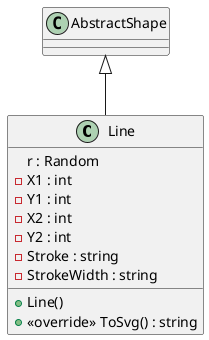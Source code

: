 @startuml
class Line {
    r : Random
    - X1 : int
    - Y1 : int
    - X2 : int
    - Y2 : int
    - Stroke : string
    - StrokeWidth : string
    + Line()
    + <<override>> ToSvg() : string
}
AbstractShape <|-- Line
@enduml
